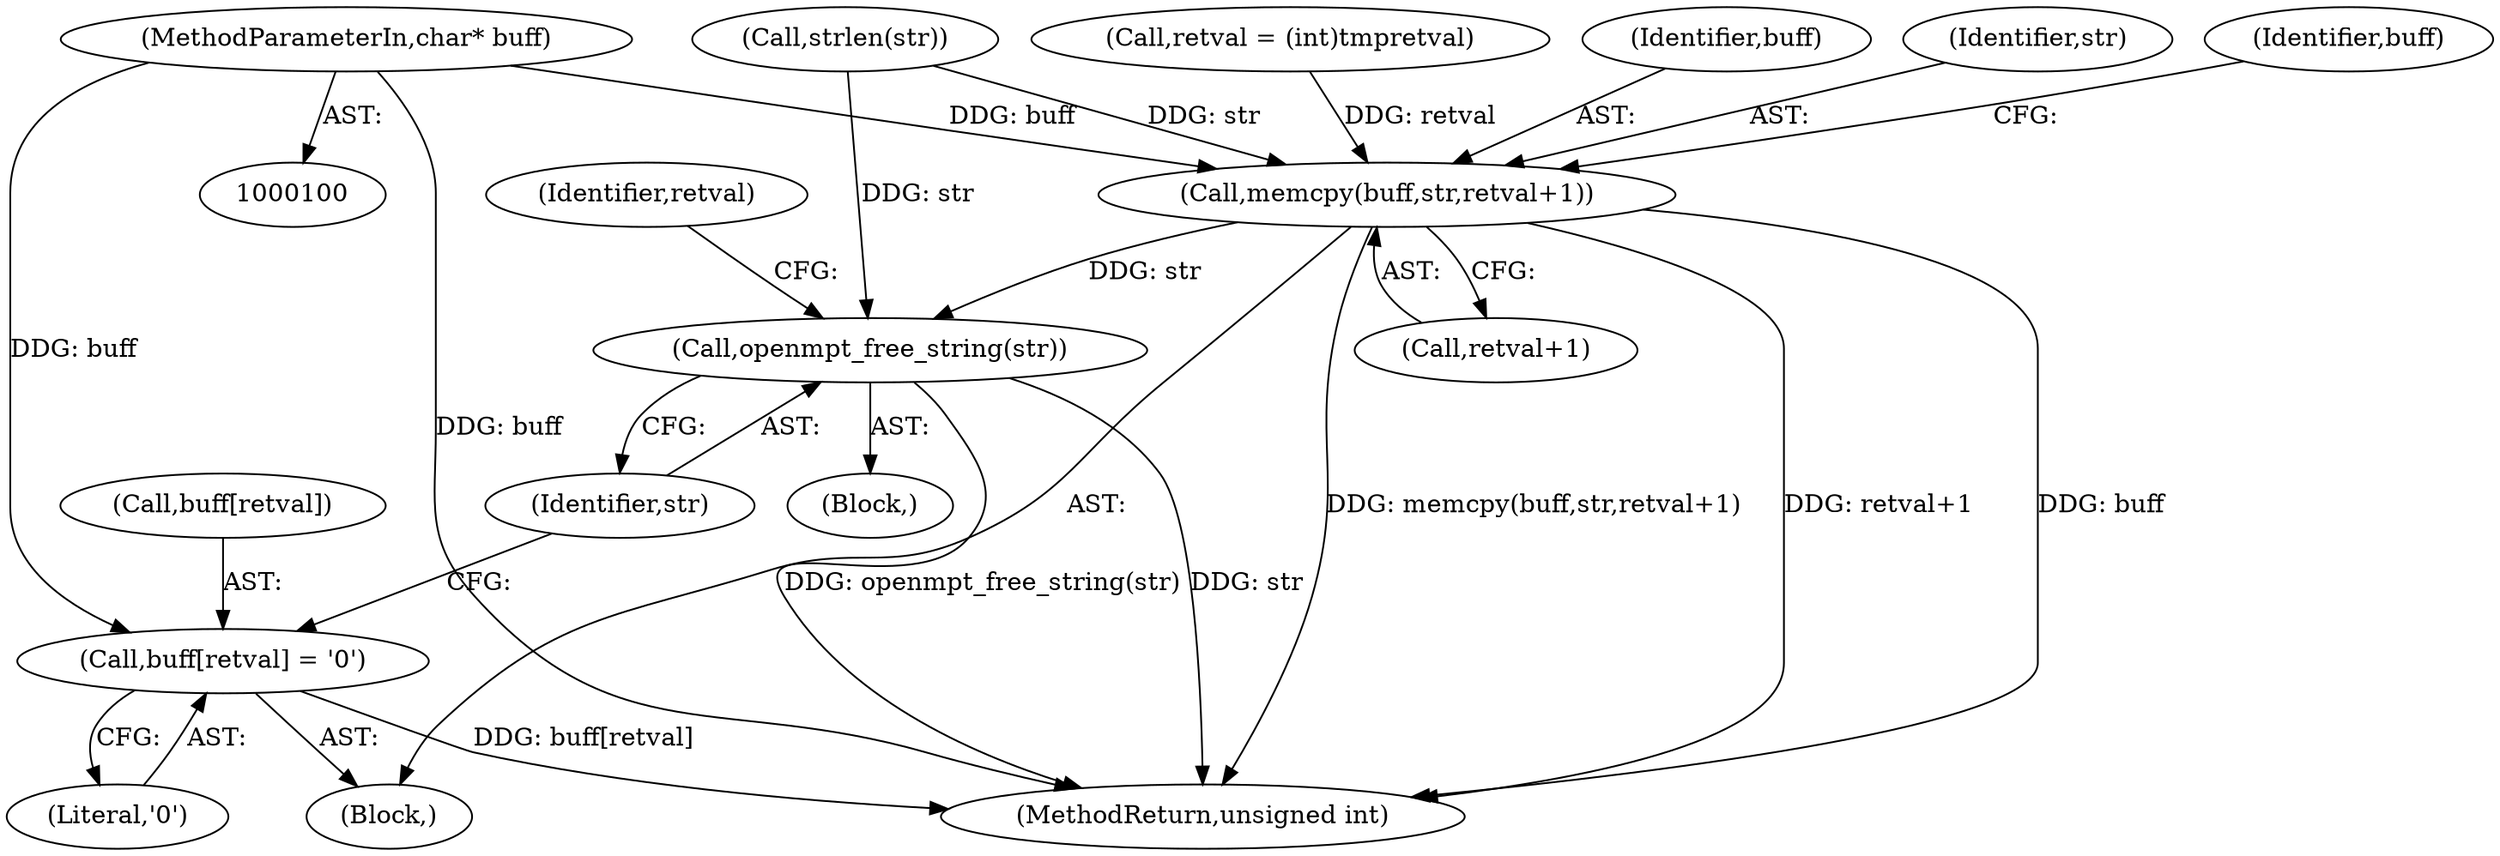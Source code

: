 digraph "1_openmpt_927688ddab43c2b203569de79407a899e734fabe@pointer" {
"1000103" [label="(MethodParameterIn,char* buff)"];
"1000157" [label="(Call,memcpy(buff,str,retval+1))"];
"1000168" [label="(Call,openmpt_free_string(str))"];
"1000163" [label="(Call,buff[retval] = '\0')"];
"1000137" [label="(Call,strlen(str))"];
"1000156" [label="(Block,)"];
"1000168" [label="(Call,openmpt_free_string(str))"];
"1000167" [label="(Literal,'\0')"];
"1000159" [label="(Identifier,str)"];
"1000169" [label="(Identifier,str)"];
"1000103" [label="(MethodParameterIn,char* buff)"];
"1000160" [label="(Call,retval+1)"];
"1000165" [label="(Identifier,buff)"];
"1000149" [label="(Call,retval = (int)tmpretval)"];
"1000171" [label="(Identifier,retval)"];
"1000164" [label="(Call,buff[retval])"];
"1000172" [label="(MethodReturn,unsigned int)"];
"1000104" [label="(Block,)"];
"1000158" [label="(Identifier,buff)"];
"1000163" [label="(Call,buff[retval] = '\0')"];
"1000157" [label="(Call,memcpy(buff,str,retval+1))"];
"1000103" -> "1000100"  [label="AST: "];
"1000103" -> "1000172"  [label="DDG: buff"];
"1000103" -> "1000157"  [label="DDG: buff"];
"1000103" -> "1000163"  [label="DDG: buff"];
"1000157" -> "1000156"  [label="AST: "];
"1000157" -> "1000160"  [label="CFG: "];
"1000158" -> "1000157"  [label="AST: "];
"1000159" -> "1000157"  [label="AST: "];
"1000160" -> "1000157"  [label="AST: "];
"1000165" -> "1000157"  [label="CFG: "];
"1000157" -> "1000172"  [label="DDG: memcpy(buff,str,retval+1)"];
"1000157" -> "1000172"  [label="DDG: retval+1"];
"1000157" -> "1000172"  [label="DDG: buff"];
"1000137" -> "1000157"  [label="DDG: str"];
"1000149" -> "1000157"  [label="DDG: retval"];
"1000157" -> "1000168"  [label="DDG: str"];
"1000168" -> "1000104"  [label="AST: "];
"1000168" -> "1000169"  [label="CFG: "];
"1000169" -> "1000168"  [label="AST: "];
"1000171" -> "1000168"  [label="CFG: "];
"1000168" -> "1000172"  [label="DDG: str"];
"1000168" -> "1000172"  [label="DDG: openmpt_free_string(str)"];
"1000137" -> "1000168"  [label="DDG: str"];
"1000163" -> "1000156"  [label="AST: "];
"1000163" -> "1000167"  [label="CFG: "];
"1000164" -> "1000163"  [label="AST: "];
"1000167" -> "1000163"  [label="AST: "];
"1000169" -> "1000163"  [label="CFG: "];
"1000163" -> "1000172"  [label="DDG: buff[retval]"];
}
